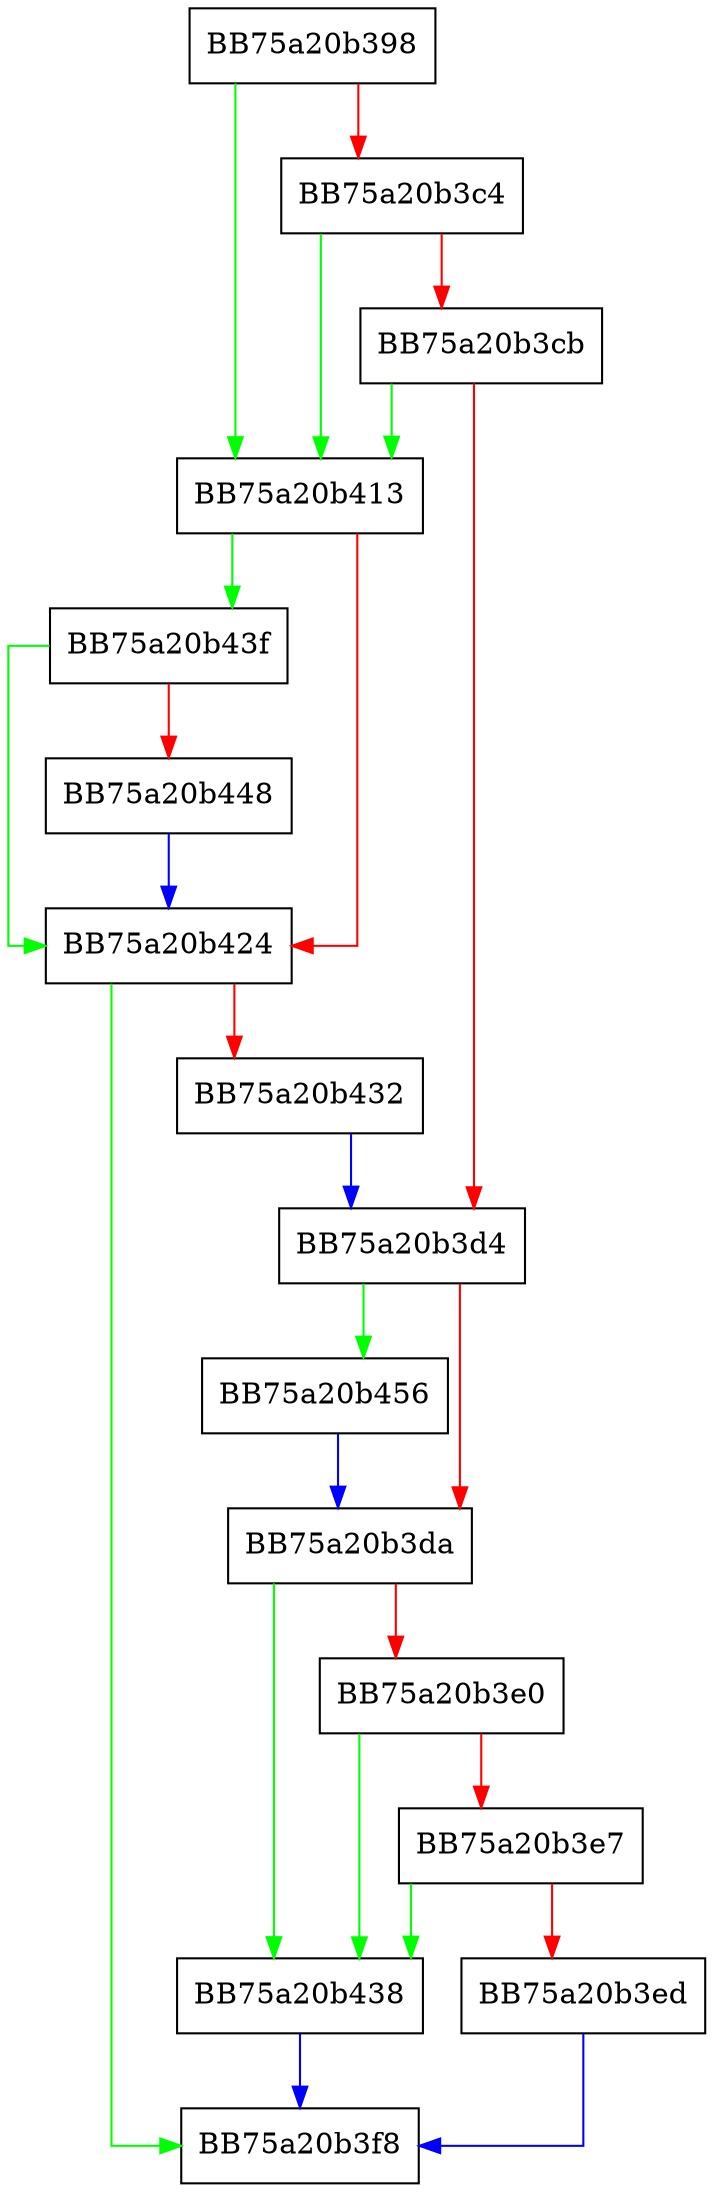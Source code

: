 digraph GetSectorFromMap {
  node [shape="box"];
  graph [splines=ortho];
  BB75a20b398 -> BB75a20b413 [color="green"];
  BB75a20b398 -> BB75a20b3c4 [color="red"];
  BB75a20b3c4 -> BB75a20b413 [color="green"];
  BB75a20b3c4 -> BB75a20b3cb [color="red"];
  BB75a20b3cb -> BB75a20b413 [color="green"];
  BB75a20b3cb -> BB75a20b3d4 [color="red"];
  BB75a20b3d4 -> BB75a20b456 [color="green"];
  BB75a20b3d4 -> BB75a20b3da [color="red"];
  BB75a20b3da -> BB75a20b438 [color="green"];
  BB75a20b3da -> BB75a20b3e0 [color="red"];
  BB75a20b3e0 -> BB75a20b438 [color="green"];
  BB75a20b3e0 -> BB75a20b3e7 [color="red"];
  BB75a20b3e7 -> BB75a20b438 [color="green"];
  BB75a20b3e7 -> BB75a20b3ed [color="red"];
  BB75a20b3ed -> BB75a20b3f8 [color="blue"];
  BB75a20b413 -> BB75a20b43f [color="green"];
  BB75a20b413 -> BB75a20b424 [color="red"];
  BB75a20b424 -> BB75a20b3f8 [color="green"];
  BB75a20b424 -> BB75a20b432 [color="red"];
  BB75a20b432 -> BB75a20b3d4 [color="blue"];
  BB75a20b438 -> BB75a20b3f8 [color="blue"];
  BB75a20b43f -> BB75a20b424 [color="green"];
  BB75a20b43f -> BB75a20b448 [color="red"];
  BB75a20b448 -> BB75a20b424 [color="blue"];
  BB75a20b456 -> BB75a20b3da [color="blue"];
}